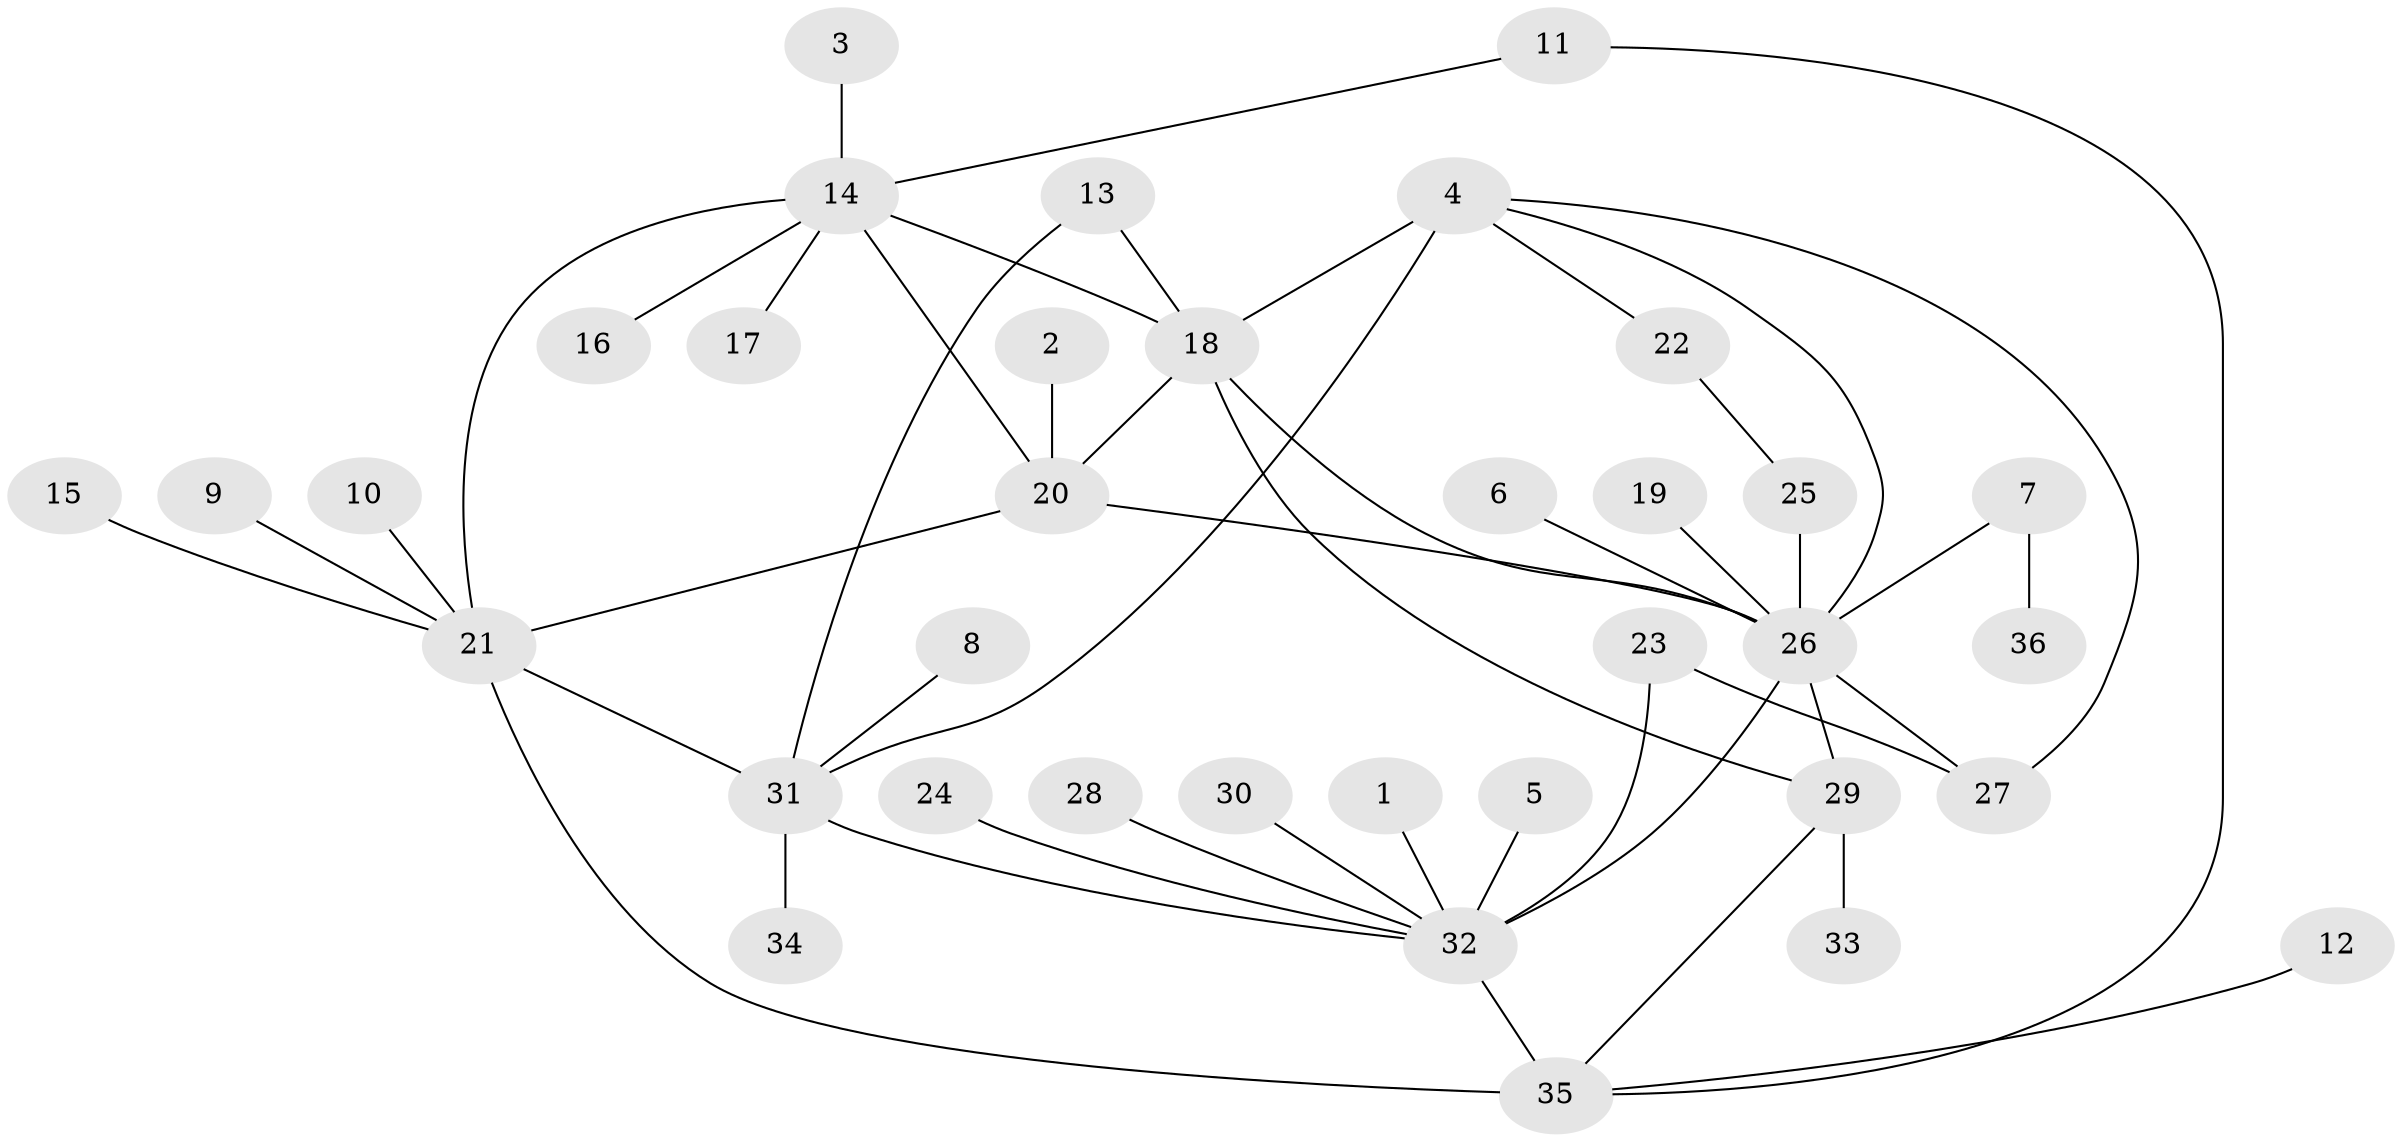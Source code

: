 // original degree distribution, {2: 0.2361111111111111, 7: 0.027777777777777776, 9: 0.027777777777777776, 5: 0.027777777777777776, 10: 0.013888888888888888, 8: 0.041666666666666664, 6: 0.027777777777777776, 3: 0.041666666666666664, 4: 0.041666666666666664, 1: 0.5138888888888888}
// Generated by graph-tools (version 1.1) at 2025/26/03/09/25 03:26:39]
// undirected, 36 vertices, 49 edges
graph export_dot {
graph [start="1"]
  node [color=gray90,style=filled];
  1;
  2;
  3;
  4;
  5;
  6;
  7;
  8;
  9;
  10;
  11;
  12;
  13;
  14;
  15;
  16;
  17;
  18;
  19;
  20;
  21;
  22;
  23;
  24;
  25;
  26;
  27;
  28;
  29;
  30;
  31;
  32;
  33;
  34;
  35;
  36;
  1 -- 32 [weight=1.0];
  2 -- 20 [weight=1.0];
  3 -- 14 [weight=1.0];
  4 -- 18 [weight=1.0];
  4 -- 22 [weight=1.0];
  4 -- 26 [weight=1.0];
  4 -- 27 [weight=1.0];
  4 -- 31 [weight=2.0];
  5 -- 32 [weight=1.0];
  6 -- 26 [weight=1.0];
  7 -- 26 [weight=1.0];
  7 -- 36 [weight=1.0];
  8 -- 31 [weight=1.0];
  9 -- 21 [weight=1.0];
  10 -- 21 [weight=1.0];
  11 -- 14 [weight=1.0];
  11 -- 35 [weight=1.0];
  12 -- 35 [weight=1.0];
  13 -- 18 [weight=1.0];
  13 -- 31 [weight=1.0];
  14 -- 16 [weight=1.0];
  14 -- 17 [weight=1.0];
  14 -- 18 [weight=1.0];
  14 -- 20 [weight=1.0];
  14 -- 21 [weight=1.0];
  15 -- 21 [weight=1.0];
  18 -- 20 [weight=1.0];
  18 -- 26 [weight=1.0];
  18 -- 29 [weight=2.0];
  19 -- 26 [weight=1.0];
  20 -- 21 [weight=1.0];
  20 -- 26 [weight=1.0];
  21 -- 31 [weight=1.0];
  21 -- 35 [weight=1.0];
  22 -- 25 [weight=1.0];
  23 -- 27 [weight=1.0];
  23 -- 32 [weight=1.0];
  24 -- 32 [weight=1.0];
  25 -- 26 [weight=2.0];
  26 -- 27 [weight=1.0];
  26 -- 29 [weight=2.0];
  26 -- 32 [weight=1.0];
  28 -- 32 [weight=1.0];
  29 -- 33 [weight=1.0];
  29 -- 35 [weight=1.0];
  30 -- 32 [weight=1.0];
  31 -- 32 [weight=1.0];
  31 -- 34 [weight=1.0];
  32 -- 35 [weight=2.0];
}
